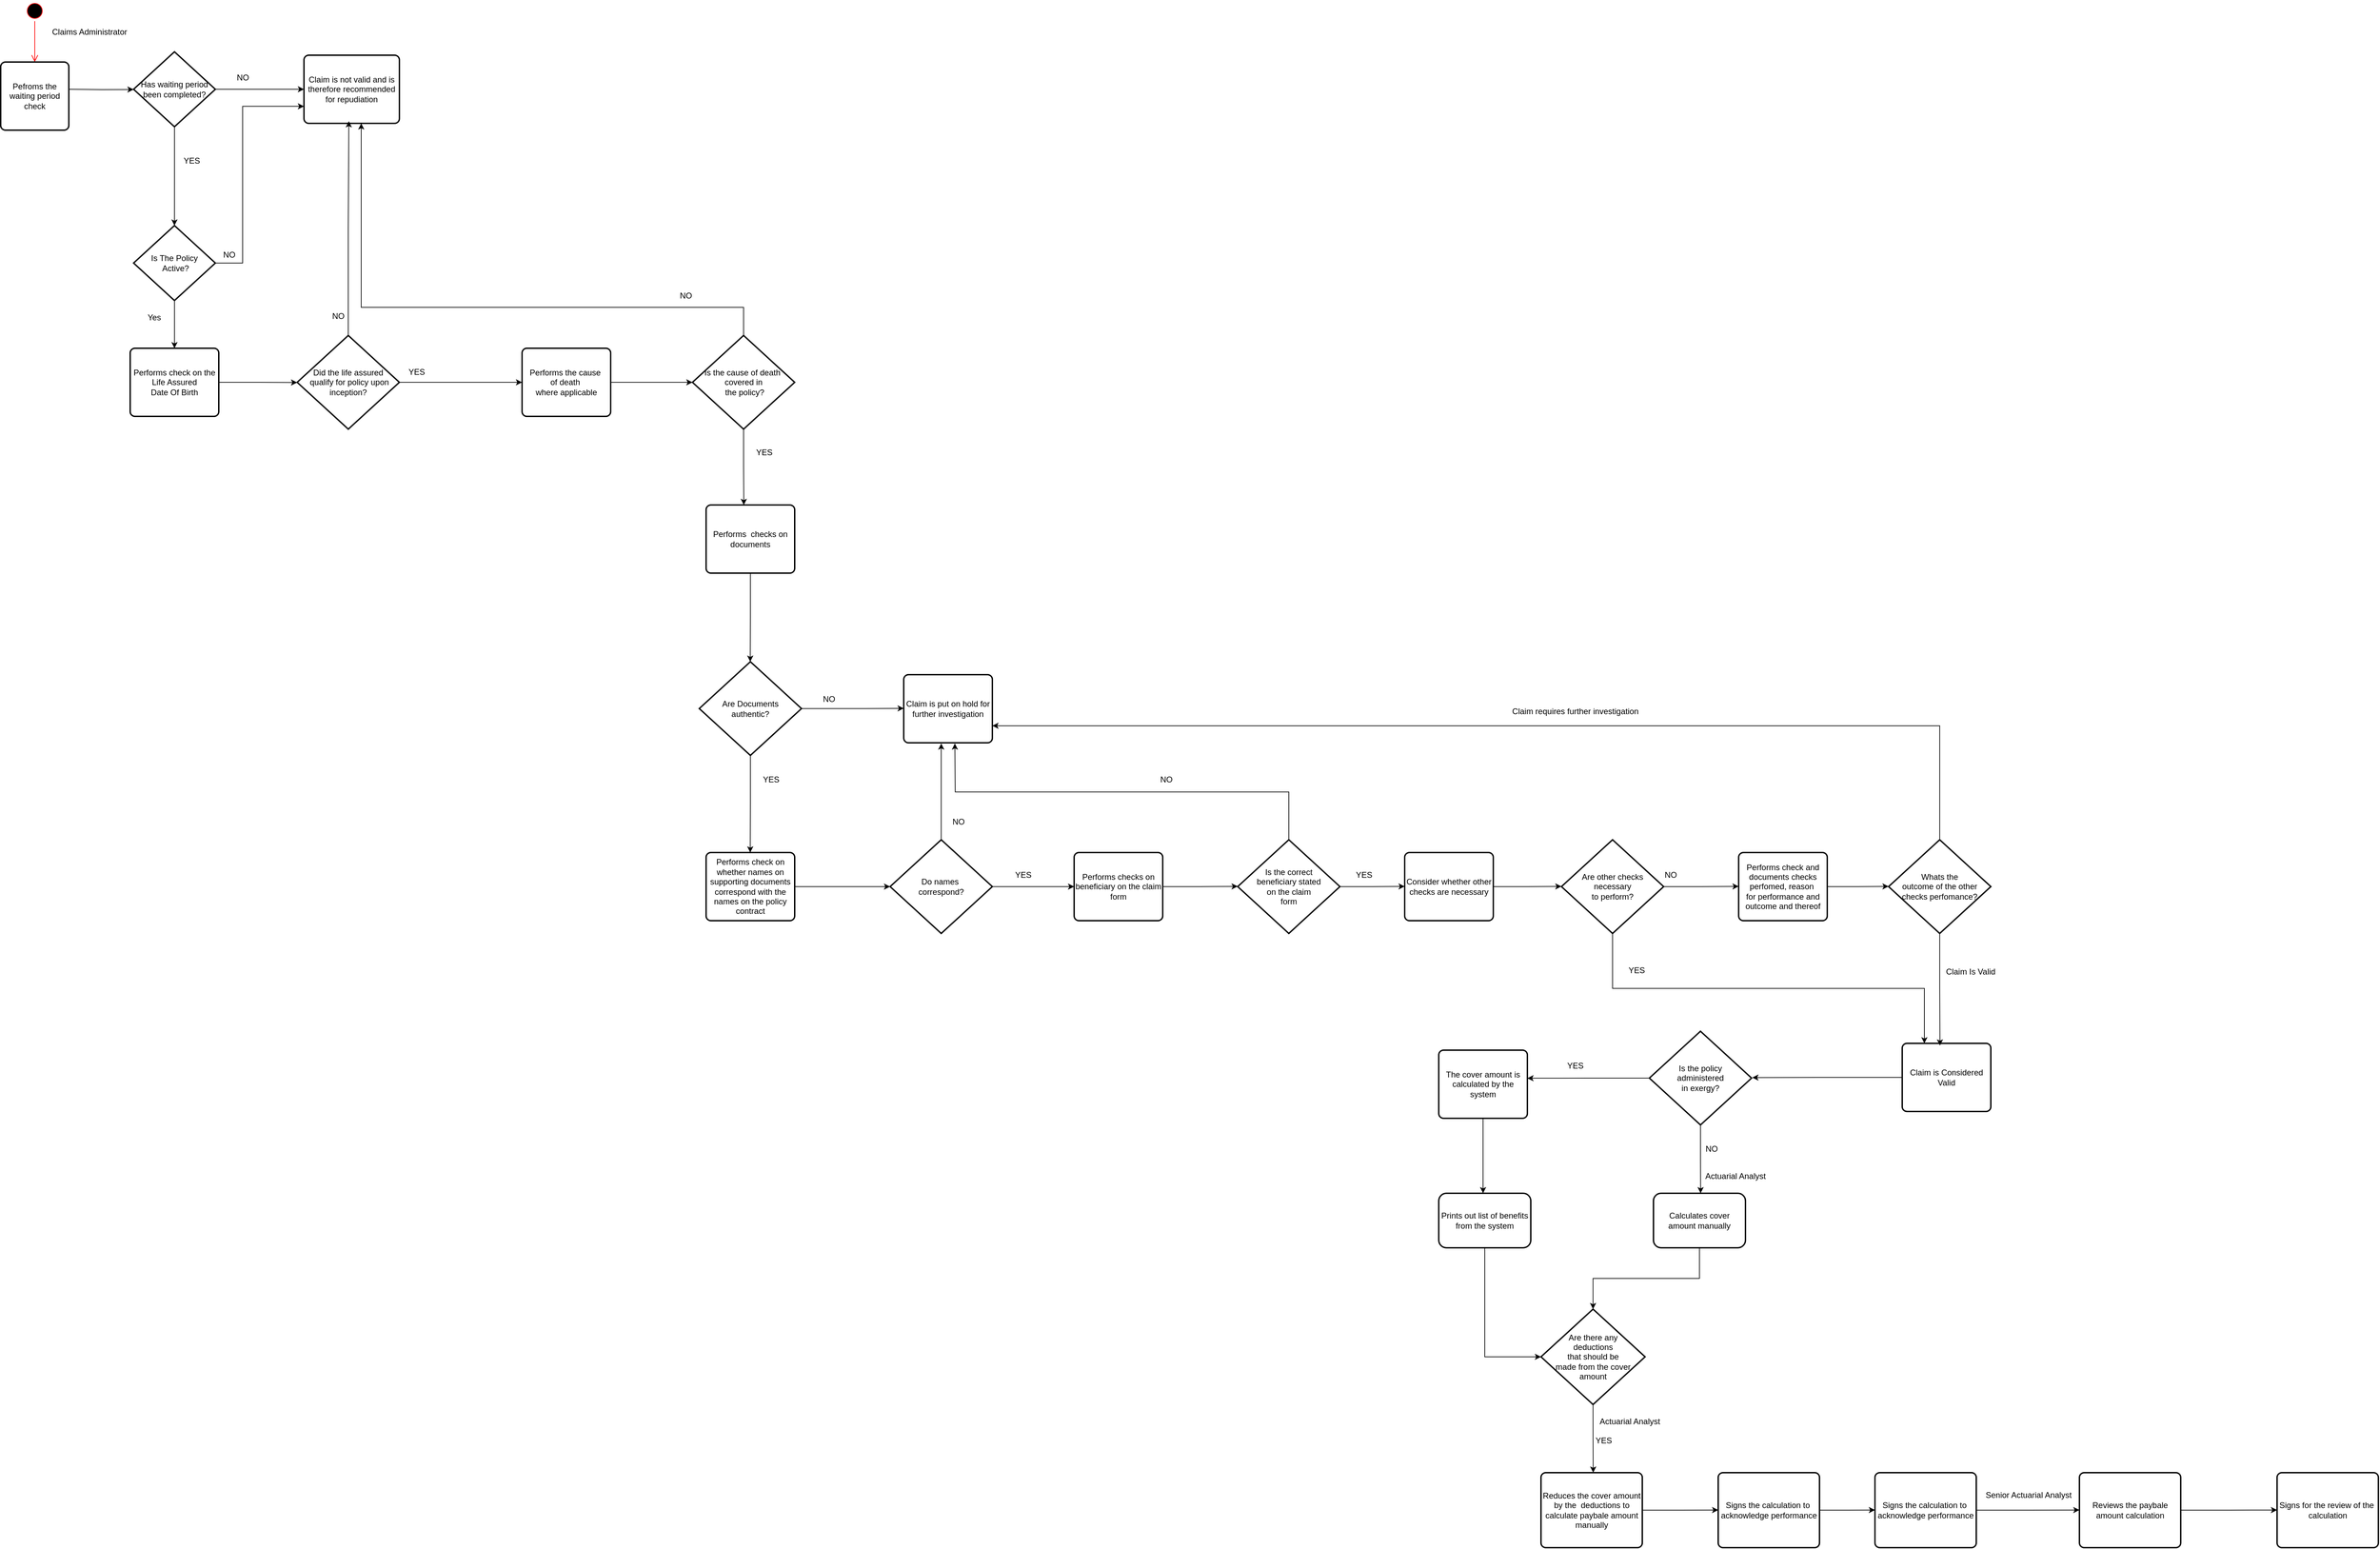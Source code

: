 <mxfile version="24.7.10">
  <diagram name="Page-1" id="dk5JG5BG7dUx-bN79BuE">
    <mxGraphModel dx="6487" dy="1716" grid="1" gridSize="10" guides="1" tooltips="1" connect="1" arrows="1" fold="1" page="1" pageScale="1" pageWidth="3300" pageHeight="4681" math="0" shadow="0">
      <root>
        <mxCell id="0" />
        <mxCell id="1" parent="0" />
        <mxCell id="ftPaLTM5NW6tohYGkFOO-1" value="" style="ellipse;html=1;shape=startState;fillColor=#000000;strokeColor=#ff0000;" parent="1" vertex="1">
          <mxGeometry x="-855" y="880" width="30" height="30" as="geometry" />
        </mxCell>
        <mxCell id="ftPaLTM5NW6tohYGkFOO-2" value="" style="edgeStyle=orthogonalEdgeStyle;html=1;verticalAlign=bottom;endArrow=open;endSize=8;strokeColor=#ff0000;rounded=0;" parent="1" source="ftPaLTM5NW6tohYGkFOO-1" edge="1">
          <mxGeometry relative="1" as="geometry">
            <mxPoint x="-840" y="970" as="targetPoint" />
          </mxGeometry>
        </mxCell>
        <mxCell id="ftPaLTM5NW6tohYGkFOO-3" value="Claims Administrator&lt;div&gt;&lt;br&gt;&lt;/div&gt;" style="text;html=1;align=center;verticalAlign=middle;resizable=0;points=[];autosize=1;strokeColor=none;fillColor=none;" parent="1" vertex="1">
          <mxGeometry x="-825" y="913" width="130" height="40" as="geometry" />
        </mxCell>
        <mxCell id="ftPaLTM5NW6tohYGkFOO-5" style="edgeStyle=orthogonalEdgeStyle;rounded=0;orthogonalLoop=1;jettySize=auto;html=1;exitX=1;exitY=0.5;exitDx=0;exitDy=0;" parent="1" edge="1">
          <mxGeometry relative="1" as="geometry">
            <mxPoint x="-695.0" y="1010.31" as="targetPoint" />
            <mxPoint x="-790.0" y="1010" as="sourcePoint" />
          </mxGeometry>
        </mxCell>
        <mxCell id="ftPaLTM5NW6tohYGkFOO-4" value="Pefroms the waiting period check" style="rounded=1;whiteSpace=wrap;html=1;absoluteArcSize=1;arcSize=14;strokeWidth=2;" parent="1" vertex="1">
          <mxGeometry x="-890" y="970" width="100" height="100" as="geometry" />
        </mxCell>
        <mxCell id="ftPaLTM5NW6tohYGkFOO-7" style="edgeStyle=orthogonalEdgeStyle;rounded=0;orthogonalLoop=1;jettySize=auto;html=1;exitX=1;exitY=0.5;exitDx=0;exitDy=0;exitPerimeter=0;" parent="1" source="ftPaLTM5NW6tohYGkFOO-6" edge="1">
          <mxGeometry relative="1" as="geometry">
            <mxPoint x="-445" y="1009.966" as="targetPoint" />
          </mxGeometry>
        </mxCell>
        <mxCell id="ftPaLTM5NW6tohYGkFOO-9" style="edgeStyle=orthogonalEdgeStyle;rounded=0;orthogonalLoop=1;jettySize=auto;html=1;exitX=0.5;exitY=1;exitDx=0;exitDy=0;exitPerimeter=0;" parent="1" source="ftPaLTM5NW6tohYGkFOO-6" edge="1">
          <mxGeometry relative="1" as="geometry">
            <mxPoint x="-635.034" y="1210" as="targetPoint" />
          </mxGeometry>
        </mxCell>
        <mxCell id="ftPaLTM5NW6tohYGkFOO-6" value="Has waiting period been completed?" style="strokeWidth=2;html=1;shape=mxgraph.flowchart.decision;whiteSpace=wrap;" parent="1" vertex="1">
          <mxGeometry x="-695" y="955" width="120" height="110" as="geometry" />
        </mxCell>
        <mxCell id="ftPaLTM5NW6tohYGkFOO-8" value="NO" style="text;html=1;align=center;verticalAlign=middle;resizable=0;points=[];autosize=1;strokeColor=none;fillColor=none;" parent="1" vertex="1">
          <mxGeometry x="-555" y="978" width="40" height="30" as="geometry" />
        </mxCell>
        <mxCell id="ftPaLTM5NW6tohYGkFOO-10" value="YES" style="text;html=1;align=center;verticalAlign=middle;resizable=0;points=[];autosize=1;strokeColor=none;fillColor=none;" parent="1" vertex="1">
          <mxGeometry x="-635" y="1100" width="50" height="30" as="geometry" />
        </mxCell>
        <mxCell id="ftPaLTM5NW6tohYGkFOO-11" value="Claim is not valid and is therefore recommended for repudiation" style="rounded=1;whiteSpace=wrap;html=1;absoluteArcSize=1;arcSize=14;strokeWidth=2;" parent="1" vertex="1">
          <mxGeometry x="-445" y="960" width="140" height="100" as="geometry" />
        </mxCell>
        <mxCell id="ftPaLTM5NW6tohYGkFOO-13" style="edgeStyle=orthogonalEdgeStyle;rounded=0;orthogonalLoop=1;jettySize=auto;html=1;exitX=0.5;exitY=1;exitDx=0;exitDy=0;exitPerimeter=0;" parent="1" source="ftPaLTM5NW6tohYGkFOO-12" edge="1">
          <mxGeometry relative="1" as="geometry">
            <mxPoint x="-635" y="1390" as="targetPoint" />
          </mxGeometry>
        </mxCell>
        <mxCell id="ftPaLTM5NW6tohYGkFOO-16" style="edgeStyle=orthogonalEdgeStyle;rounded=0;orthogonalLoop=1;jettySize=auto;html=1;exitX=1;exitY=0.5;exitDx=0;exitDy=0;exitPerimeter=0;entryX=0;entryY=0.75;entryDx=0;entryDy=0;" parent="1" source="ftPaLTM5NW6tohYGkFOO-12" target="ftPaLTM5NW6tohYGkFOO-11" edge="1">
          <mxGeometry relative="1" as="geometry">
            <Array as="points">
              <mxPoint x="-535" y="1265" />
              <mxPoint x="-535" y="1035" />
            </Array>
          </mxGeometry>
        </mxCell>
        <mxCell id="ftPaLTM5NW6tohYGkFOO-12" value="Is The Policy&lt;br&gt;&amp;nbsp;Active?" style="strokeWidth=2;html=1;shape=mxgraph.flowchart.decision;whiteSpace=wrap;" parent="1" vertex="1">
          <mxGeometry x="-695" y="1210" width="120" height="110" as="geometry" />
        </mxCell>
        <mxCell id="ftPaLTM5NW6tohYGkFOO-14" value="Yes" style="text;html=1;align=center;verticalAlign=middle;resizable=0;points=[];autosize=1;strokeColor=none;fillColor=none;" parent="1" vertex="1">
          <mxGeometry x="-685" y="1330" width="40" height="30" as="geometry" />
        </mxCell>
        <mxCell id="ftPaLTM5NW6tohYGkFOO-17" value="NO" style="text;html=1;align=center;verticalAlign=middle;resizable=0;points=[];autosize=1;strokeColor=none;fillColor=none;" parent="1" vertex="1">
          <mxGeometry x="-575" y="1238" width="40" height="30" as="geometry" />
        </mxCell>
        <mxCell id="ftPaLTM5NW6tohYGkFOO-20" style="edgeStyle=orthogonalEdgeStyle;rounded=0;orthogonalLoop=1;jettySize=auto;html=1;exitX=1;exitY=0.5;exitDx=0;exitDy=0;" parent="1" source="ftPaLTM5NW6tohYGkFOO-19" edge="1">
          <mxGeometry relative="1" as="geometry">
            <mxPoint x="-455" y="1440.31" as="targetPoint" />
          </mxGeometry>
        </mxCell>
        <mxCell id="ftPaLTM5NW6tohYGkFOO-19" value="Performs check on the Life Assured&lt;br&gt;Date Of Birth" style="rounded=1;whiteSpace=wrap;html=1;absoluteArcSize=1;arcSize=14;strokeWidth=2;" parent="1" vertex="1">
          <mxGeometry x="-700" y="1390" width="130" height="100" as="geometry" />
        </mxCell>
        <mxCell id="ftPaLTM5NW6tohYGkFOO-25" style="edgeStyle=orthogonalEdgeStyle;rounded=0;orthogonalLoop=1;jettySize=auto;html=1;exitX=1;exitY=0.5;exitDx=0;exitDy=0;exitPerimeter=0;" parent="1" source="ftPaLTM5NW6tohYGkFOO-21" edge="1">
          <mxGeometry relative="1" as="geometry">
            <mxPoint x="-125" y="1440" as="targetPoint" />
          </mxGeometry>
        </mxCell>
        <mxCell id="ftPaLTM5NW6tohYGkFOO-21" value="Did the life assured&lt;br&gt;&amp;nbsp;qualify for policy upon&lt;br&gt;inception?" style="strokeWidth=2;html=1;shape=mxgraph.flowchart.decision;whiteSpace=wrap;" parent="1" vertex="1">
          <mxGeometry x="-455" y="1371.25" width="150" height="137.5" as="geometry" />
        </mxCell>
        <mxCell id="ftPaLTM5NW6tohYGkFOO-23" style="edgeStyle=orthogonalEdgeStyle;rounded=0;orthogonalLoop=1;jettySize=auto;html=1;exitX=0.5;exitY=0;exitDx=0;exitDy=0;exitPerimeter=0;entryX=0.47;entryY=0.969;entryDx=0;entryDy=0;entryPerimeter=0;" parent="1" source="ftPaLTM5NW6tohYGkFOO-21" target="ftPaLTM5NW6tohYGkFOO-11" edge="1">
          <mxGeometry relative="1" as="geometry" />
        </mxCell>
        <mxCell id="ftPaLTM5NW6tohYGkFOO-24" value="NO" style="text;html=1;align=center;verticalAlign=middle;resizable=0;points=[];autosize=1;strokeColor=none;fillColor=none;" parent="1" vertex="1">
          <mxGeometry x="-415" y="1328" width="40" height="30" as="geometry" />
        </mxCell>
        <mxCell id="ftPaLTM5NW6tohYGkFOO-26" value="YES" style="text;html=1;align=center;verticalAlign=middle;resizable=0;points=[];autosize=1;strokeColor=none;fillColor=none;" parent="1" vertex="1">
          <mxGeometry x="-305" y="1410" width="50" height="30" as="geometry" />
        </mxCell>
        <mxCell id="ftPaLTM5NW6tohYGkFOO-28" style="edgeStyle=orthogonalEdgeStyle;rounded=0;orthogonalLoop=1;jettySize=auto;html=1;exitX=1;exitY=0.5;exitDx=0;exitDy=0;" parent="1" source="ftPaLTM5NW6tohYGkFOO-27" edge="1">
          <mxGeometry relative="1" as="geometry">
            <mxPoint x="125" y="1440" as="targetPoint" />
          </mxGeometry>
        </mxCell>
        <mxCell id="ftPaLTM5NW6tohYGkFOO-27" value="Performs the cause&amp;nbsp;&lt;br&gt;of death&amp;nbsp;&lt;br&gt;where applicable" style="rounded=1;whiteSpace=wrap;html=1;absoluteArcSize=1;arcSize=14;strokeWidth=2;" parent="1" vertex="1">
          <mxGeometry x="-125" y="1390" width="130" height="100" as="geometry" />
        </mxCell>
        <mxCell id="ftPaLTM5NW6tohYGkFOO-32" style="edgeStyle=orthogonalEdgeStyle;rounded=0;orthogonalLoop=1;jettySize=auto;html=1;exitX=0.5;exitY=1;exitDx=0;exitDy=0;exitPerimeter=0;" parent="1" source="ftPaLTM5NW6tohYGkFOO-29" edge="1">
          <mxGeometry relative="1" as="geometry">
            <mxPoint x="200.353" y="1620" as="targetPoint" />
          </mxGeometry>
        </mxCell>
        <mxCell id="ftPaLTM5NW6tohYGkFOO-29" value="Is the cause of death&amp;nbsp;&lt;br&gt;covered in&lt;br&gt;&amp;nbsp;the policy?" style="strokeWidth=2;html=1;shape=mxgraph.flowchart.decision;whiteSpace=wrap;" parent="1" vertex="1">
          <mxGeometry x="125" y="1371.25" width="150" height="137.5" as="geometry" />
        </mxCell>
        <mxCell id="ftPaLTM5NW6tohYGkFOO-30" style="edgeStyle=orthogonalEdgeStyle;rounded=0;orthogonalLoop=1;jettySize=auto;html=1;exitX=0.5;exitY=0;exitDx=0;exitDy=0;exitPerimeter=0;" parent="1" source="ftPaLTM5NW6tohYGkFOO-29" edge="1">
          <mxGeometry relative="1" as="geometry">
            <mxPoint x="-361" y="1060" as="targetPoint" />
            <Array as="points">
              <mxPoint x="200" y="1330" />
              <mxPoint x="-361" y="1330" />
            </Array>
          </mxGeometry>
        </mxCell>
        <mxCell id="ftPaLTM5NW6tohYGkFOO-31" value="NO" style="text;html=1;align=center;verticalAlign=middle;resizable=0;points=[];autosize=1;strokeColor=none;fillColor=none;" parent="1" vertex="1">
          <mxGeometry x="95" y="1298" width="40" height="30" as="geometry" />
        </mxCell>
        <mxCell id="ftPaLTM5NW6tohYGkFOO-33" value="YES" style="text;html=1;align=center;verticalAlign=middle;resizable=0;points=[];autosize=1;strokeColor=none;fillColor=none;" parent="1" vertex="1">
          <mxGeometry x="205" y="1528" width="50" height="30" as="geometry" />
        </mxCell>
        <mxCell id="ftPaLTM5NW6tohYGkFOO-35" style="edgeStyle=orthogonalEdgeStyle;rounded=0;orthogonalLoop=1;jettySize=auto;html=1;exitX=0.5;exitY=1;exitDx=0;exitDy=0;" parent="1" source="ftPaLTM5NW6tohYGkFOO-34" edge="1">
          <mxGeometry relative="1" as="geometry">
            <mxPoint x="209.765" y="1850" as="targetPoint" />
          </mxGeometry>
        </mxCell>
        <mxCell id="ftPaLTM5NW6tohYGkFOO-34" value="Performs&amp;nbsp; checks on documents" style="rounded=1;whiteSpace=wrap;html=1;absoluteArcSize=1;arcSize=14;strokeWidth=2;" parent="1" vertex="1">
          <mxGeometry x="145" y="1620" width="130" height="100" as="geometry" />
        </mxCell>
        <mxCell id="ftPaLTM5NW6tohYGkFOO-37" style="edgeStyle=orthogonalEdgeStyle;rounded=0;orthogonalLoop=1;jettySize=auto;html=1;exitX=1;exitY=0.5;exitDx=0;exitDy=0;exitPerimeter=0;" parent="1" source="ftPaLTM5NW6tohYGkFOO-36" edge="1">
          <mxGeometry relative="1" as="geometry">
            <mxPoint x="435" y="1918.471" as="targetPoint" />
          </mxGeometry>
        </mxCell>
        <mxCell id="ftPaLTM5NW6tohYGkFOO-40" style="edgeStyle=orthogonalEdgeStyle;rounded=0;orthogonalLoop=1;jettySize=auto;html=1;exitX=0.5;exitY=1;exitDx=0;exitDy=0;exitPerimeter=0;" parent="1" source="ftPaLTM5NW6tohYGkFOO-36" edge="1">
          <mxGeometry relative="1" as="geometry">
            <mxPoint x="209.765" y="2130" as="targetPoint" />
          </mxGeometry>
        </mxCell>
        <mxCell id="ftPaLTM5NW6tohYGkFOO-36" value="Are Documents&lt;br&gt;authentic?" style="strokeWidth=2;html=1;shape=mxgraph.flowchart.decision;whiteSpace=wrap;" parent="1" vertex="1">
          <mxGeometry x="135" y="1850" width="150" height="137.5" as="geometry" />
        </mxCell>
        <mxCell id="ftPaLTM5NW6tohYGkFOO-38" value="NO" style="text;html=1;align=center;verticalAlign=middle;resizable=0;points=[];autosize=1;strokeColor=none;fillColor=none;" parent="1" vertex="1">
          <mxGeometry x="305" y="1890" width="40" height="30" as="geometry" />
        </mxCell>
        <mxCell id="ftPaLTM5NW6tohYGkFOO-39" value="Claim is put on hold for further investigation" style="rounded=1;whiteSpace=wrap;html=1;absoluteArcSize=1;arcSize=14;strokeWidth=2;" parent="1" vertex="1">
          <mxGeometry x="435" y="1869" width="130" height="100" as="geometry" />
        </mxCell>
        <mxCell id="ftPaLTM5NW6tohYGkFOO-41" value="YES" style="text;html=1;align=center;verticalAlign=middle;resizable=0;points=[];autosize=1;strokeColor=none;fillColor=none;" parent="1" vertex="1">
          <mxGeometry x="215" y="2008" width="50" height="30" as="geometry" />
        </mxCell>
        <mxCell id="ftPaLTM5NW6tohYGkFOO-43" style="edgeStyle=orthogonalEdgeStyle;rounded=0;orthogonalLoop=1;jettySize=auto;html=1;exitX=1;exitY=0.5;exitDx=0;exitDy=0;" parent="1" source="ftPaLTM5NW6tohYGkFOO-42" edge="1">
          <mxGeometry relative="1" as="geometry">
            <mxPoint x="415" y="2180" as="targetPoint" />
          </mxGeometry>
        </mxCell>
        <mxCell id="ftPaLTM5NW6tohYGkFOO-42" value="Performs check on whether names on supporting documents&lt;br&gt;correspond with the names on the policy contract" style="rounded=1;whiteSpace=wrap;html=1;absoluteArcSize=1;arcSize=14;strokeWidth=2;" parent="1" vertex="1">
          <mxGeometry x="145" y="2130" width="130" height="100" as="geometry" />
        </mxCell>
        <mxCell id="ftPaLTM5NW6tohYGkFOO-47" style="edgeStyle=orthogonalEdgeStyle;rounded=0;orthogonalLoop=1;jettySize=auto;html=1;exitX=1;exitY=0.5;exitDx=0;exitDy=0;exitPerimeter=0;" parent="1" source="ftPaLTM5NW6tohYGkFOO-44" edge="1">
          <mxGeometry relative="1" as="geometry">
            <mxPoint x="685" y="2180" as="targetPoint" />
          </mxGeometry>
        </mxCell>
        <mxCell id="ftPaLTM5NW6tohYGkFOO-44" value="Do names&amp;nbsp;&lt;div&gt;correspond?&lt;/div&gt;" style="strokeWidth=2;html=1;shape=mxgraph.flowchart.decision;whiteSpace=wrap;" parent="1" vertex="1">
          <mxGeometry x="415" y="2111.25" width="150" height="137.5" as="geometry" />
        </mxCell>
        <mxCell id="ftPaLTM5NW6tohYGkFOO-46" value="NO" style="text;html=1;align=center;verticalAlign=middle;resizable=0;points=[];autosize=1;strokeColor=none;fillColor=none;" parent="1" vertex="1">
          <mxGeometry x="495" y="2070" width="40" height="30" as="geometry" />
        </mxCell>
        <mxCell id="ftPaLTM5NW6tohYGkFOO-48" value="YES" style="text;html=1;align=center;verticalAlign=middle;resizable=0;points=[];autosize=1;strokeColor=none;fillColor=none;" parent="1" vertex="1">
          <mxGeometry x="585" y="2148" width="50" height="30" as="geometry" />
        </mxCell>
        <mxCell id="ftPaLTM5NW6tohYGkFOO-49" style="edgeStyle=orthogonalEdgeStyle;rounded=0;orthogonalLoop=1;jettySize=auto;html=1;exitX=0.5;exitY=0;exitDx=0;exitDy=0;exitPerimeter=0;" parent="1" source="ftPaLTM5NW6tohYGkFOO-44" edge="1">
          <mxGeometry relative="1" as="geometry">
            <mxPoint x="490" y="1970" as="targetPoint" />
          </mxGeometry>
        </mxCell>
        <mxCell id="ftPaLTM5NW6tohYGkFOO-51" style="edgeStyle=orthogonalEdgeStyle;rounded=0;orthogonalLoop=1;jettySize=auto;html=1;exitX=1;exitY=0.5;exitDx=0;exitDy=0;" parent="1" source="ftPaLTM5NW6tohYGkFOO-50" edge="1">
          <mxGeometry relative="1" as="geometry">
            <mxPoint x="925" y="2179.647" as="targetPoint" />
          </mxGeometry>
        </mxCell>
        <mxCell id="ftPaLTM5NW6tohYGkFOO-50" value="Performs checks on&lt;br&gt;beneficiary on the claim&lt;br&gt;form" style="rounded=1;whiteSpace=wrap;html=1;absoluteArcSize=1;arcSize=14;strokeWidth=2;" parent="1" vertex="1">
          <mxGeometry x="685" y="2130" width="130" height="100" as="geometry" />
        </mxCell>
        <mxCell id="PLndqnKgjXeGoCCeAoPl-1" style="edgeStyle=orthogonalEdgeStyle;rounded=0;orthogonalLoop=1;jettySize=auto;html=1;exitX=0.5;exitY=0;exitDx=0;exitDy=0;exitPerimeter=0;" edge="1" parent="1" source="ftPaLTM5NW6tohYGkFOO-52">
          <mxGeometry relative="1" as="geometry">
            <mxPoint x="510" y="1970" as="targetPoint" />
          </mxGeometry>
        </mxCell>
        <mxCell id="PLndqnKgjXeGoCCeAoPl-3" style="edgeStyle=orthogonalEdgeStyle;rounded=0;orthogonalLoop=1;jettySize=auto;html=1;exitX=1;exitY=0.5;exitDx=0;exitDy=0;exitPerimeter=0;" edge="1" parent="1" source="ftPaLTM5NW6tohYGkFOO-52">
          <mxGeometry relative="1" as="geometry">
            <mxPoint x="1170" y="2179.724" as="targetPoint" />
          </mxGeometry>
        </mxCell>
        <mxCell id="ftPaLTM5NW6tohYGkFOO-52" value="Is the correct&lt;br&gt;beneficiary stated&lt;br&gt;on the claim&lt;br&gt;form" style="strokeWidth=2;html=1;shape=mxgraph.flowchart.decision;whiteSpace=wrap;" parent="1" vertex="1">
          <mxGeometry x="925" y="2111.25" width="150" height="137.5" as="geometry" />
        </mxCell>
        <mxCell id="PLndqnKgjXeGoCCeAoPl-2" value="NO" style="text;html=1;align=center;verticalAlign=middle;resizable=0;points=[];autosize=1;strokeColor=none;fillColor=none;" vertex="1" parent="1">
          <mxGeometry x="800" y="2008" width="40" height="30" as="geometry" />
        </mxCell>
        <mxCell id="PLndqnKgjXeGoCCeAoPl-4" value="YES" style="text;html=1;align=center;verticalAlign=middle;resizable=0;points=[];autosize=1;strokeColor=none;fillColor=none;" vertex="1" parent="1">
          <mxGeometry x="1085" y="2148" width="50" height="30" as="geometry" />
        </mxCell>
        <mxCell id="PLndqnKgjXeGoCCeAoPl-6" style="edgeStyle=orthogonalEdgeStyle;rounded=0;orthogonalLoop=1;jettySize=auto;html=1;exitX=1;exitY=0.5;exitDx=0;exitDy=0;" edge="1" parent="1" source="PLndqnKgjXeGoCCeAoPl-5">
          <mxGeometry relative="1" as="geometry">
            <mxPoint x="1400" y="2179.724" as="targetPoint" />
          </mxGeometry>
        </mxCell>
        <mxCell id="PLndqnKgjXeGoCCeAoPl-5" value="Consider whether other checks are necessary" style="rounded=1;whiteSpace=wrap;html=1;absoluteArcSize=1;arcSize=14;strokeWidth=2;" vertex="1" parent="1">
          <mxGeometry x="1170" y="2130" width="130" height="100" as="geometry" />
        </mxCell>
        <mxCell id="PLndqnKgjXeGoCCeAoPl-8" style="edgeStyle=orthogonalEdgeStyle;rounded=0;orthogonalLoop=1;jettySize=auto;html=1;exitX=1;exitY=0.5;exitDx=0;exitDy=0;exitPerimeter=0;" edge="1" parent="1" source="PLndqnKgjXeGoCCeAoPl-7">
          <mxGeometry relative="1" as="geometry">
            <mxPoint x="1660" y="2179.724" as="targetPoint" />
          </mxGeometry>
        </mxCell>
        <mxCell id="PLndqnKgjXeGoCCeAoPl-20" style="edgeStyle=orthogonalEdgeStyle;rounded=0;orthogonalLoop=1;jettySize=auto;html=1;exitX=0.5;exitY=1;exitDx=0;exitDy=0;exitPerimeter=0;entryX=0.25;entryY=0;entryDx=0;entryDy=0;" edge="1" parent="1" source="PLndqnKgjXeGoCCeAoPl-7" target="PLndqnKgjXeGoCCeAoPl-15">
          <mxGeometry relative="1" as="geometry" />
        </mxCell>
        <mxCell id="PLndqnKgjXeGoCCeAoPl-7" value="Are other checks&lt;br&gt;necessary&lt;br&gt;to perform?" style="strokeWidth=2;html=1;shape=mxgraph.flowchart.decision;whiteSpace=wrap;" vertex="1" parent="1">
          <mxGeometry x="1400" y="2111.25" width="150" height="137.5" as="geometry" />
        </mxCell>
        <mxCell id="PLndqnKgjXeGoCCeAoPl-11" style="edgeStyle=orthogonalEdgeStyle;rounded=0;orthogonalLoop=1;jettySize=auto;html=1;exitX=1;exitY=0.5;exitDx=0;exitDy=0;" edge="1" parent="1" source="PLndqnKgjXeGoCCeAoPl-9">
          <mxGeometry relative="1" as="geometry">
            <mxPoint x="1880" y="2179.724" as="targetPoint" />
          </mxGeometry>
        </mxCell>
        <mxCell id="PLndqnKgjXeGoCCeAoPl-9" value="Performs check and documents checks perfomed, reason&amp;nbsp;&lt;br&gt;for performance and outcome and thereof" style="rounded=1;whiteSpace=wrap;html=1;absoluteArcSize=1;arcSize=14;strokeWidth=2;" vertex="1" parent="1">
          <mxGeometry x="1660" y="2130" width="130" height="100" as="geometry" />
        </mxCell>
        <mxCell id="PLndqnKgjXeGoCCeAoPl-14" style="edgeStyle=orthogonalEdgeStyle;rounded=0;orthogonalLoop=1;jettySize=auto;html=1;exitX=0.5;exitY=0;exitDx=0;exitDy=0;exitPerimeter=0;entryX=1;entryY=0.75;entryDx=0;entryDy=0;" edge="1" parent="1" source="PLndqnKgjXeGoCCeAoPl-10" target="ftPaLTM5NW6tohYGkFOO-39">
          <mxGeometry relative="1" as="geometry" />
        </mxCell>
        <mxCell id="PLndqnKgjXeGoCCeAoPl-10" value="Whats the &lt;br&gt;outcome of the other&lt;br&gt;checks perfomance?" style="strokeWidth=2;html=1;shape=mxgraph.flowchart.decision;whiteSpace=wrap;" vertex="1" parent="1">
          <mxGeometry x="1880" y="2111.25" width="150" height="137.5" as="geometry" />
        </mxCell>
        <mxCell id="PLndqnKgjXeGoCCeAoPl-22" style="edgeStyle=orthogonalEdgeStyle;rounded=0;orthogonalLoop=1;jettySize=auto;html=1;exitX=0;exitY=0.5;exitDx=0;exitDy=0;" edge="1" parent="1" source="PLndqnKgjXeGoCCeAoPl-15">
          <mxGeometry relative="1" as="geometry">
            <mxPoint x="1680" y="2460.238" as="targetPoint" />
          </mxGeometry>
        </mxCell>
        <mxCell id="PLndqnKgjXeGoCCeAoPl-15" value="Claim is Considered Valid" style="rounded=1;whiteSpace=wrap;html=1;absoluteArcSize=1;arcSize=14;strokeWidth=2;" vertex="1" parent="1">
          <mxGeometry x="1900" y="2410" width="130" height="100" as="geometry" />
        </mxCell>
        <mxCell id="PLndqnKgjXeGoCCeAoPl-16" style="edgeStyle=orthogonalEdgeStyle;rounded=0;orthogonalLoop=1;jettySize=auto;html=1;exitX=0.5;exitY=1;exitDx=0;exitDy=0;exitPerimeter=0;entryX=0.426;entryY=0.032;entryDx=0;entryDy=0;entryPerimeter=0;" edge="1" parent="1" source="PLndqnKgjXeGoCCeAoPl-10" target="PLndqnKgjXeGoCCeAoPl-15">
          <mxGeometry relative="1" as="geometry" />
        </mxCell>
        <mxCell id="PLndqnKgjXeGoCCeAoPl-17" value="Claim Is Valid" style="text;html=1;align=center;verticalAlign=middle;resizable=0;points=[];autosize=1;strokeColor=none;fillColor=none;" vertex="1" parent="1">
          <mxGeometry x="1950" y="2290" width="100" height="30" as="geometry" />
        </mxCell>
        <mxCell id="PLndqnKgjXeGoCCeAoPl-18" value="Claim requires further investigation" style="text;html=1;align=center;verticalAlign=middle;resizable=0;points=[];autosize=1;strokeColor=none;fillColor=none;" vertex="1" parent="1">
          <mxGeometry x="1315" y="1908" width="210" height="30" as="geometry" />
        </mxCell>
        <mxCell id="PLndqnKgjXeGoCCeAoPl-19" value="NO" style="text;html=1;align=center;verticalAlign=middle;resizable=0;points=[];autosize=1;strokeColor=none;fillColor=none;" vertex="1" parent="1">
          <mxGeometry x="1540" y="2148" width="40" height="30" as="geometry" />
        </mxCell>
        <mxCell id="PLndqnKgjXeGoCCeAoPl-21" value="YES" style="text;html=1;align=center;verticalAlign=middle;resizable=0;points=[];autosize=1;strokeColor=none;fillColor=none;" vertex="1" parent="1">
          <mxGeometry x="1485" y="2288" width="50" height="30" as="geometry" />
        </mxCell>
        <mxCell id="PLndqnKgjXeGoCCeAoPl-30" value="" style="edgeStyle=orthogonalEdgeStyle;rounded=0;orthogonalLoop=1;jettySize=auto;html=1;" edge="1" parent="1" source="PLndqnKgjXeGoCCeAoPl-23" target="PLndqnKgjXeGoCCeAoPl-29">
          <mxGeometry relative="1" as="geometry">
            <Array as="points">
              <mxPoint x="1285" y="2600" />
              <mxPoint x="1285" y="2600" />
            </Array>
          </mxGeometry>
        </mxCell>
        <mxCell id="PLndqnKgjXeGoCCeAoPl-23" value="The cover amount is calculated by the system" style="rounded=1;whiteSpace=wrap;html=1;absoluteArcSize=1;arcSize=14;strokeWidth=2;" vertex="1" parent="1">
          <mxGeometry x="1220" y="2420" width="130" height="100" as="geometry" />
        </mxCell>
        <mxCell id="PLndqnKgjXeGoCCeAoPl-25" style="edgeStyle=orthogonalEdgeStyle;rounded=0;orthogonalLoop=1;jettySize=auto;html=1;exitX=0;exitY=0.5;exitDx=0;exitDy=0;exitPerimeter=0;" edge="1" parent="1" source="PLndqnKgjXeGoCCeAoPl-24">
          <mxGeometry relative="1" as="geometry">
            <mxPoint x="1350" y="2461.2" as="targetPoint" />
          </mxGeometry>
        </mxCell>
        <mxCell id="PLndqnKgjXeGoCCeAoPl-27" style="edgeStyle=orthogonalEdgeStyle;rounded=0;orthogonalLoop=1;jettySize=auto;html=1;exitX=0.5;exitY=1;exitDx=0;exitDy=0;exitPerimeter=0;" edge="1" parent="1" source="PLndqnKgjXeGoCCeAoPl-24">
          <mxGeometry relative="1" as="geometry">
            <mxPoint x="1604.2" y="2630" as="targetPoint" />
          </mxGeometry>
        </mxCell>
        <mxCell id="PLndqnKgjXeGoCCeAoPl-24" value="Is the policy &lt;br&gt;administered&lt;div&gt;in exergy?&lt;/div&gt;" style="strokeWidth=2;html=1;shape=mxgraph.flowchart.decision;whiteSpace=wrap;" vertex="1" parent="1">
          <mxGeometry x="1529" y="2392.25" width="150" height="137.5" as="geometry" />
        </mxCell>
        <mxCell id="PLndqnKgjXeGoCCeAoPl-26" value="YES" style="text;html=1;align=center;verticalAlign=middle;resizable=0;points=[];autosize=1;strokeColor=none;fillColor=none;" vertex="1" parent="1">
          <mxGeometry x="1395" y="2428" width="50" height="30" as="geometry" />
        </mxCell>
        <mxCell id="PLndqnKgjXeGoCCeAoPl-28" value="NO" style="text;html=1;align=center;verticalAlign=middle;resizable=0;points=[];autosize=1;strokeColor=none;fillColor=none;" vertex="1" parent="1">
          <mxGeometry x="1600" y="2550" width="40" height="30" as="geometry" />
        </mxCell>
        <mxCell id="PLndqnKgjXeGoCCeAoPl-29" value="Prints out list of benefits&lt;br&gt;from the system" style="whiteSpace=wrap;html=1;rounded=1;arcSize=14;strokeWidth=2;" vertex="1" parent="1">
          <mxGeometry x="1220" y="2630" width="135" height="80" as="geometry" />
        </mxCell>
        <mxCell id="PLndqnKgjXeGoCCeAoPl-35" style="edgeStyle=orthogonalEdgeStyle;rounded=0;orthogonalLoop=1;jettySize=auto;html=1;exitX=0.5;exitY=1;exitDx=0;exitDy=0;" edge="1" parent="1" source="PLndqnKgjXeGoCCeAoPl-32" target="PLndqnKgjXeGoCCeAoPl-34">
          <mxGeometry relative="1" as="geometry" />
        </mxCell>
        <mxCell id="PLndqnKgjXeGoCCeAoPl-32" value="Calculates cover&lt;br&gt;amount manually" style="whiteSpace=wrap;html=1;rounded=1;arcSize=14;strokeWidth=2;" vertex="1" parent="1">
          <mxGeometry x="1535" y="2630" width="135" height="80" as="geometry" />
        </mxCell>
        <mxCell id="PLndqnKgjXeGoCCeAoPl-33" value="Actuarial Analyst" style="text;html=1;align=center;verticalAlign=middle;resizable=0;points=[];autosize=1;strokeColor=none;fillColor=none;" vertex="1" parent="1">
          <mxGeometry x="1600" y="2590" width="110" height="30" as="geometry" />
        </mxCell>
        <mxCell id="PLndqnKgjXeGoCCeAoPl-37" style="edgeStyle=orthogonalEdgeStyle;rounded=0;orthogonalLoop=1;jettySize=auto;html=1;exitX=0.5;exitY=1;exitDx=0;exitDy=0;exitPerimeter=0;" edge="1" parent="1" source="PLndqnKgjXeGoCCeAoPl-34">
          <mxGeometry relative="1" as="geometry">
            <mxPoint x="1446.6" y="3040" as="targetPoint" />
          </mxGeometry>
        </mxCell>
        <mxCell id="PLndqnKgjXeGoCCeAoPl-34" value="Are there any &lt;br&gt;deductions&lt;div&gt;that should be&lt;br&gt;made from the cover&lt;br&gt;amount&lt;/div&gt;" style="strokeWidth=2;html=1;shape=mxgraph.flowchart.decision;whiteSpace=wrap;" vertex="1" parent="1">
          <mxGeometry x="1370" y="2800" width="152.72" height="140" as="geometry" />
        </mxCell>
        <mxCell id="PLndqnKgjXeGoCCeAoPl-36" style="edgeStyle=orthogonalEdgeStyle;rounded=0;orthogonalLoop=1;jettySize=auto;html=1;exitX=0.5;exitY=1;exitDx=0;exitDy=0;entryX=0;entryY=0.5;entryDx=0;entryDy=0;entryPerimeter=0;" edge="1" parent="1" source="PLndqnKgjXeGoCCeAoPl-29" target="PLndqnKgjXeGoCCeAoPl-34">
          <mxGeometry relative="1" as="geometry" />
        </mxCell>
        <mxCell id="PLndqnKgjXeGoCCeAoPl-38" value="&amp;nbsp;YES" style="text;html=1;align=center;verticalAlign=middle;resizable=0;points=[];autosize=1;strokeColor=none;fillColor=none;" vertex="1" parent="1">
          <mxGeometry x="1435" y="2978" width="50" height="30" as="geometry" />
        </mxCell>
        <mxCell id="PLndqnKgjXeGoCCeAoPl-40" value="Actuarial Analyst" style="text;html=1;align=center;verticalAlign=middle;resizable=0;points=[];autosize=1;strokeColor=none;fillColor=none;" vertex="1" parent="1">
          <mxGeometry x="1445" y="2950" width="110" height="30" as="geometry" />
        </mxCell>
        <mxCell id="PLndqnKgjXeGoCCeAoPl-42" style="edgeStyle=orthogonalEdgeStyle;rounded=0;orthogonalLoop=1;jettySize=auto;html=1;exitX=1;exitY=0.5;exitDx=0;exitDy=0;" edge="1" parent="1" source="PLndqnKgjXeGoCCeAoPl-41">
          <mxGeometry relative="1" as="geometry">
            <mxPoint x="1630" y="3094.8" as="targetPoint" />
          </mxGeometry>
        </mxCell>
        <mxCell id="PLndqnKgjXeGoCCeAoPl-41" value="Reduces the cover amount by the&amp;nbsp; deductions to calculate paybale amount&lt;br&gt;manually" style="rounded=1;whiteSpace=wrap;html=1;absoluteArcSize=1;arcSize=14;strokeWidth=2;" vertex="1" parent="1">
          <mxGeometry x="1370" y="3040" width="148.64" height="110" as="geometry" />
        </mxCell>
        <mxCell id="PLndqnKgjXeGoCCeAoPl-44" style="edgeStyle=orthogonalEdgeStyle;rounded=0;orthogonalLoop=1;jettySize=auto;html=1;exitX=1;exitY=0.5;exitDx=0;exitDy=0;" edge="1" parent="1" source="PLndqnKgjXeGoCCeAoPl-43">
          <mxGeometry relative="1" as="geometry">
            <mxPoint x="1860" y="3094.8" as="targetPoint" />
          </mxGeometry>
        </mxCell>
        <mxCell id="PLndqnKgjXeGoCCeAoPl-43" value="Signs the calculation to&amp;nbsp;&lt;div&gt;acknowledge performance&lt;/div&gt;" style="rounded=1;whiteSpace=wrap;html=1;absoluteArcSize=1;arcSize=14;strokeWidth=2;" vertex="1" parent="1">
          <mxGeometry x="1630" y="3040" width="148.64" height="110" as="geometry" />
        </mxCell>
        <mxCell id="PLndqnKgjXeGoCCeAoPl-46" style="edgeStyle=orthogonalEdgeStyle;rounded=0;orthogonalLoop=1;jettySize=auto;html=1;exitX=1;exitY=0.5;exitDx=0;exitDy=0;" edge="1" parent="1" source="PLndqnKgjXeGoCCeAoPl-45">
          <mxGeometry relative="1" as="geometry">
            <mxPoint x="2160" y="3094.8" as="targetPoint" />
          </mxGeometry>
        </mxCell>
        <mxCell id="PLndqnKgjXeGoCCeAoPl-45" value="Signs the calculation to&amp;nbsp;&lt;div&gt;acknowledge performance&lt;/div&gt;" style="rounded=1;whiteSpace=wrap;html=1;absoluteArcSize=1;arcSize=14;strokeWidth=2;" vertex="1" parent="1">
          <mxGeometry x="1860" y="3040" width="148.64" height="110" as="geometry" />
        </mxCell>
        <mxCell id="PLndqnKgjXeGoCCeAoPl-47" value="Senior Actuarial Analyst" style="text;html=1;align=center;verticalAlign=middle;resizable=0;points=[];autosize=1;strokeColor=none;fillColor=none;" vertex="1" parent="1">
          <mxGeometry x="2010" y="3058" width="150" height="30" as="geometry" />
        </mxCell>
        <mxCell id="PLndqnKgjXeGoCCeAoPl-49" style="edgeStyle=orthogonalEdgeStyle;rounded=0;orthogonalLoop=1;jettySize=auto;html=1;exitX=1;exitY=0.5;exitDx=0;exitDy=0;" edge="1" parent="1" source="PLndqnKgjXeGoCCeAoPl-48">
          <mxGeometry relative="1" as="geometry">
            <mxPoint x="2450" y="3094.8" as="targetPoint" />
          </mxGeometry>
        </mxCell>
        <mxCell id="PLndqnKgjXeGoCCeAoPl-48" value="Reviews the paybale amount calculation" style="rounded=1;whiteSpace=wrap;html=1;absoluteArcSize=1;arcSize=14;strokeWidth=2;" vertex="1" parent="1">
          <mxGeometry x="2160" y="3040" width="148.64" height="110" as="geometry" />
        </mxCell>
        <mxCell id="PLndqnKgjXeGoCCeAoPl-50" value="Signs for the review of the&amp;nbsp;&lt;div&gt;calculation&lt;/div&gt;" style="rounded=1;whiteSpace=wrap;html=1;absoluteArcSize=1;arcSize=14;strokeWidth=2;" vertex="1" parent="1">
          <mxGeometry x="2450" y="3040" width="148.64" height="110" as="geometry" />
        </mxCell>
      </root>
    </mxGraphModel>
  </diagram>
</mxfile>
